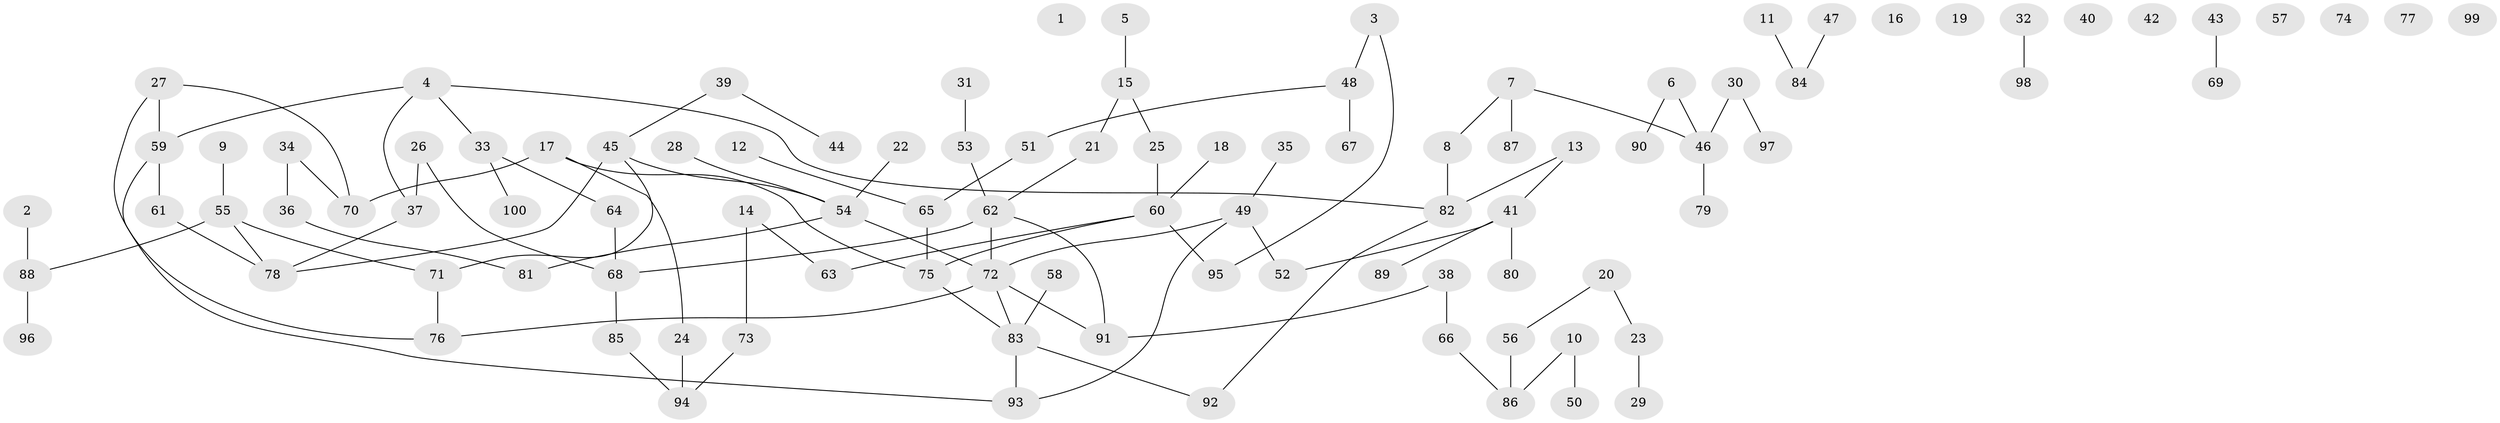 // coarse degree distribution, {2: 0.36, 4: 0.18, 3: 0.16, 1: 0.22, 5: 0.06, 6: 0.02}
// Generated by graph-tools (version 1.1) at 2025/35/03/04/25 23:35:55]
// undirected, 100 vertices, 104 edges
graph export_dot {
  node [color=gray90,style=filled];
  1;
  2;
  3;
  4;
  5;
  6;
  7;
  8;
  9;
  10;
  11;
  12;
  13;
  14;
  15;
  16;
  17;
  18;
  19;
  20;
  21;
  22;
  23;
  24;
  25;
  26;
  27;
  28;
  29;
  30;
  31;
  32;
  33;
  34;
  35;
  36;
  37;
  38;
  39;
  40;
  41;
  42;
  43;
  44;
  45;
  46;
  47;
  48;
  49;
  50;
  51;
  52;
  53;
  54;
  55;
  56;
  57;
  58;
  59;
  60;
  61;
  62;
  63;
  64;
  65;
  66;
  67;
  68;
  69;
  70;
  71;
  72;
  73;
  74;
  75;
  76;
  77;
  78;
  79;
  80;
  81;
  82;
  83;
  84;
  85;
  86;
  87;
  88;
  89;
  90;
  91;
  92;
  93;
  94;
  95;
  96;
  97;
  98;
  99;
  100;
  2 -- 88;
  3 -- 48;
  3 -- 95;
  4 -- 33;
  4 -- 37;
  4 -- 59;
  4 -- 82;
  5 -- 15;
  6 -- 46;
  6 -- 90;
  7 -- 8;
  7 -- 46;
  7 -- 87;
  8 -- 82;
  9 -- 55;
  10 -- 50;
  10 -- 86;
  11 -- 84;
  12 -- 65;
  13 -- 41;
  13 -- 82;
  14 -- 63;
  14 -- 73;
  15 -- 21;
  15 -- 25;
  17 -- 24;
  17 -- 70;
  17 -- 75;
  18 -- 60;
  20 -- 23;
  20 -- 56;
  21 -- 62;
  22 -- 54;
  23 -- 29;
  24 -- 94;
  25 -- 60;
  26 -- 37;
  26 -- 68;
  27 -- 59;
  27 -- 70;
  27 -- 76;
  28 -- 54;
  30 -- 46;
  30 -- 97;
  31 -- 53;
  32 -- 98;
  33 -- 64;
  33 -- 100;
  34 -- 36;
  34 -- 70;
  35 -- 49;
  36 -- 81;
  37 -- 78;
  38 -- 66;
  38 -- 91;
  39 -- 44;
  39 -- 45;
  41 -- 52;
  41 -- 80;
  41 -- 89;
  43 -- 69;
  45 -- 54;
  45 -- 71;
  45 -- 78;
  46 -- 79;
  47 -- 84;
  48 -- 51;
  48 -- 67;
  49 -- 52;
  49 -- 72;
  49 -- 93;
  51 -- 65;
  53 -- 62;
  54 -- 72;
  54 -- 81;
  55 -- 71;
  55 -- 78;
  55 -- 88;
  56 -- 86;
  58 -- 83;
  59 -- 61;
  59 -- 93;
  60 -- 63;
  60 -- 75;
  60 -- 95;
  61 -- 78;
  62 -- 68;
  62 -- 72;
  62 -- 91;
  64 -- 68;
  65 -- 75;
  66 -- 86;
  68 -- 85;
  71 -- 76;
  72 -- 76;
  72 -- 83;
  72 -- 91;
  73 -- 94;
  75 -- 83;
  82 -- 92;
  83 -- 92;
  83 -- 93;
  85 -- 94;
  88 -- 96;
}
